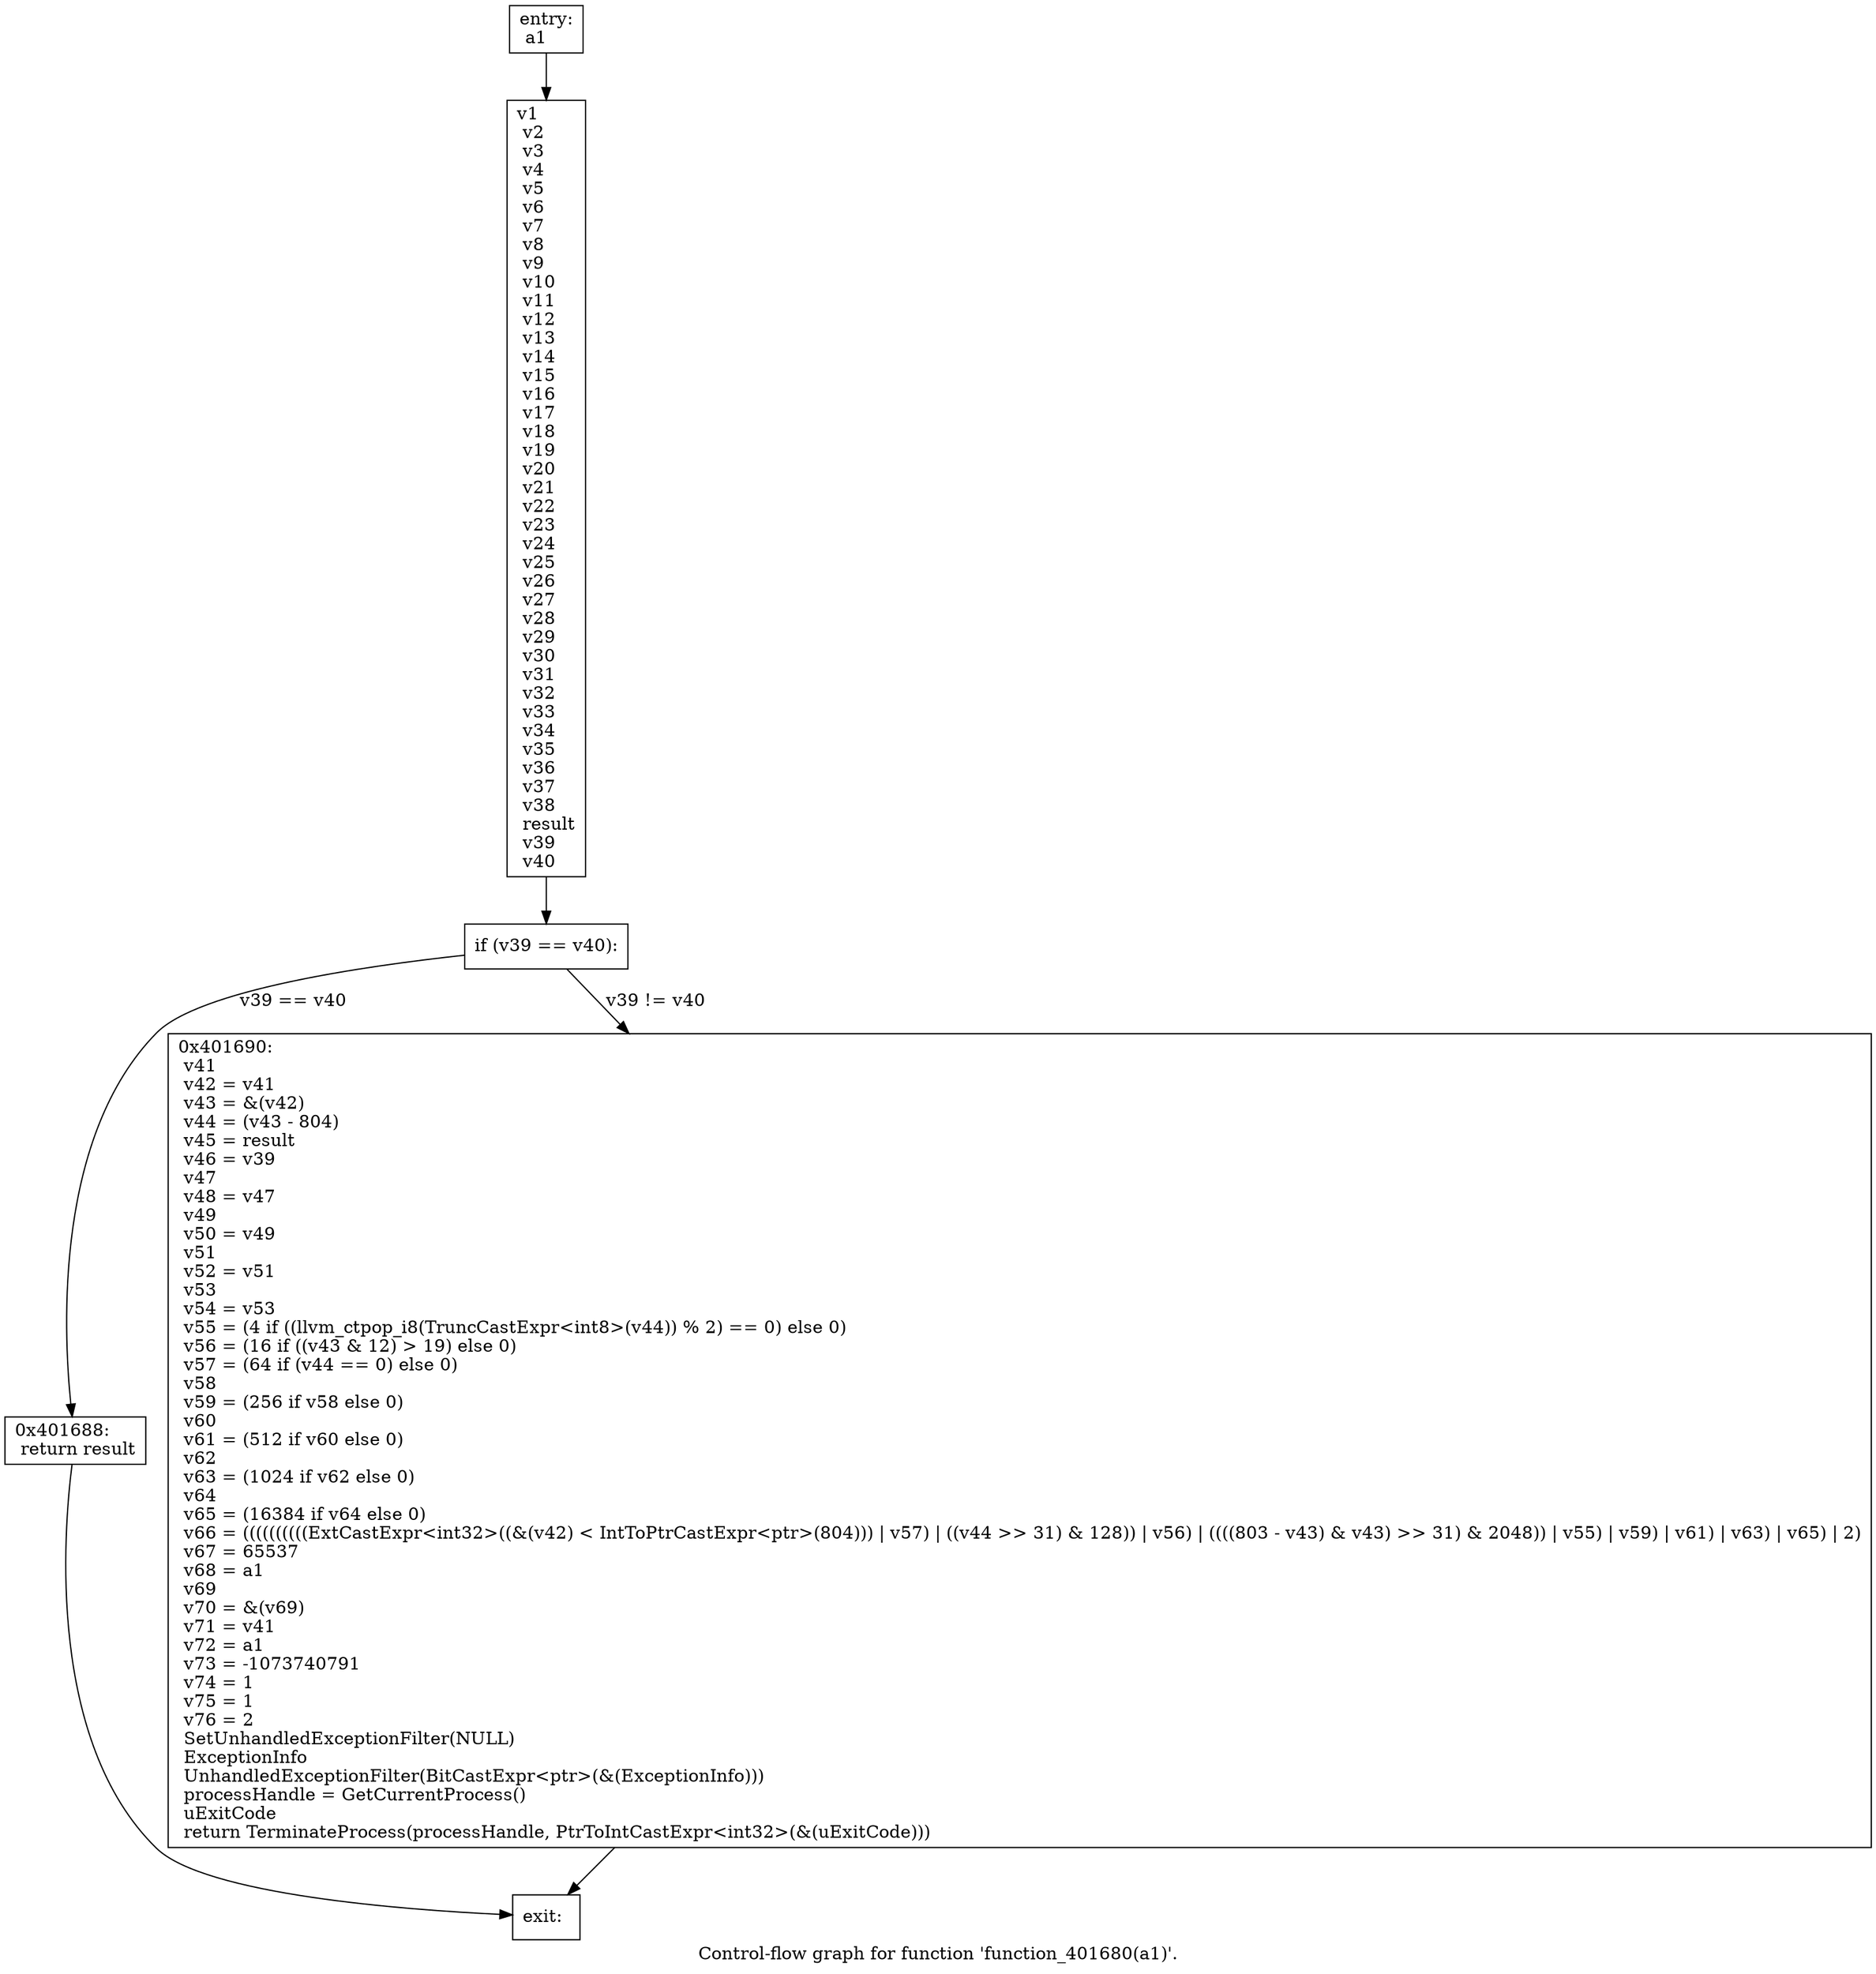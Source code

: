 digraph "Control-flow graph for function 'function_401680(a1)'." {
  label="Control-flow graph for function 'function_401680(a1)'.";
  node [shape=record];

  Node000001DDBF2E4230 [label="{entry:\l  a1\l}"];
  Node000001DDBF2E4230 -> Node000001DDBF2E5420;
  Node000001DDBF2E5420 [label="{  v1\l  v2\l  v3\l  v4\l  v5\l  v6\l  v7\l  v8\l  v9\l  v10\l  v11\l  v12\l  v13\l  v14\l  v15\l  v16\l  v17\l  v18\l  v19\l  v20\l  v21\l  v22\l  v23\l  v24\l  v25\l  v26\l  v27\l  v28\l  v29\l  v30\l  v31\l  v32\l  v33\l  v34\l  v35\l  v36\l  v37\l  v38\l  result\l  v39\l  v40\l}"];
  Node000001DDBF2E5420 -> Node000001DDBF2E3890;
  Node000001DDBF2E3890 [label="{  if (v39 == v40):\l}"];
  Node000001DDBF2E3890 -> Node000001DDBF2E7CD0 [label="v39 == v40"];
  Node000001DDBF2E3890 -> Node000001DDBF2E5F10 [label="v39 != v40"];
  Node000001DDBF2E7CD0 [label="{0x401688:\l  return result\l}"];
  Node000001DDBF2E7CD0 -> Node000001DDBF2E5110;
  Node000001DDBF2E5F10 [label="{0x401690:\l  v41\l  v42 = v41\l  v43 = &(v42)\l  v44 = (v43 - 804)\l  v45 = result\l  v46 = v39\l  v47\l  v48 = v47\l  v49\l  v50 = v49\l  v51\l  v52 = v51\l  v53\l  v54 = v53\l  v55 = (4 if ((llvm_ctpop_i8(TruncCastExpr\<int8\>(v44)) % 2) == 0) else 0)\l  v56 = (16 if ((v43 & 12) \> 19) else 0)\l  v57 = (64 if (v44 == 0) else 0)\l  v58\l  v59 = (256 if v58 else 0)\l  v60\l  v61 = (512 if v60 else 0)\l  v62\l  v63 = (1024 if v62 else 0)\l  v64\l  v65 = (16384 if v64 else 0)\l  v66 = ((((((((((ExtCastExpr\<int32\>((&(v42) \< IntToPtrCastExpr\<ptr\>(804))) \| v57) \| ((v44 \>\> 31) & 128)) \| v56) \| ((((803 - v43) & v43) \>\> 31) & 2048)) \| v55) \| v59) \| v61) \| v63) \| v65) \| 2)\l  v67 = 65537\l  v68 = a1\l  v69\l  v70 = &(v69)\l  v71 = v41\l  v72 = a1\l  v73 = -1073740791\l  v74 = 1\l  v75 = 1\l  v76 = 2\l  SetUnhandledExceptionFilter(NULL)\l  ExceptionInfo\l  UnhandledExceptionFilter(BitCastExpr\<ptr\>(&(ExceptionInfo)))\l  processHandle = GetCurrentProcess()\l  uExitCode\l  return TerminateProcess(processHandle, PtrToIntCastExpr\<int32\>(&(uExitCode)))\l}"];
  Node000001DDBF2E5F10 -> Node000001DDBF2E5110;
  Node000001DDBF2E5110 [label="{exit:\l}"];

}
